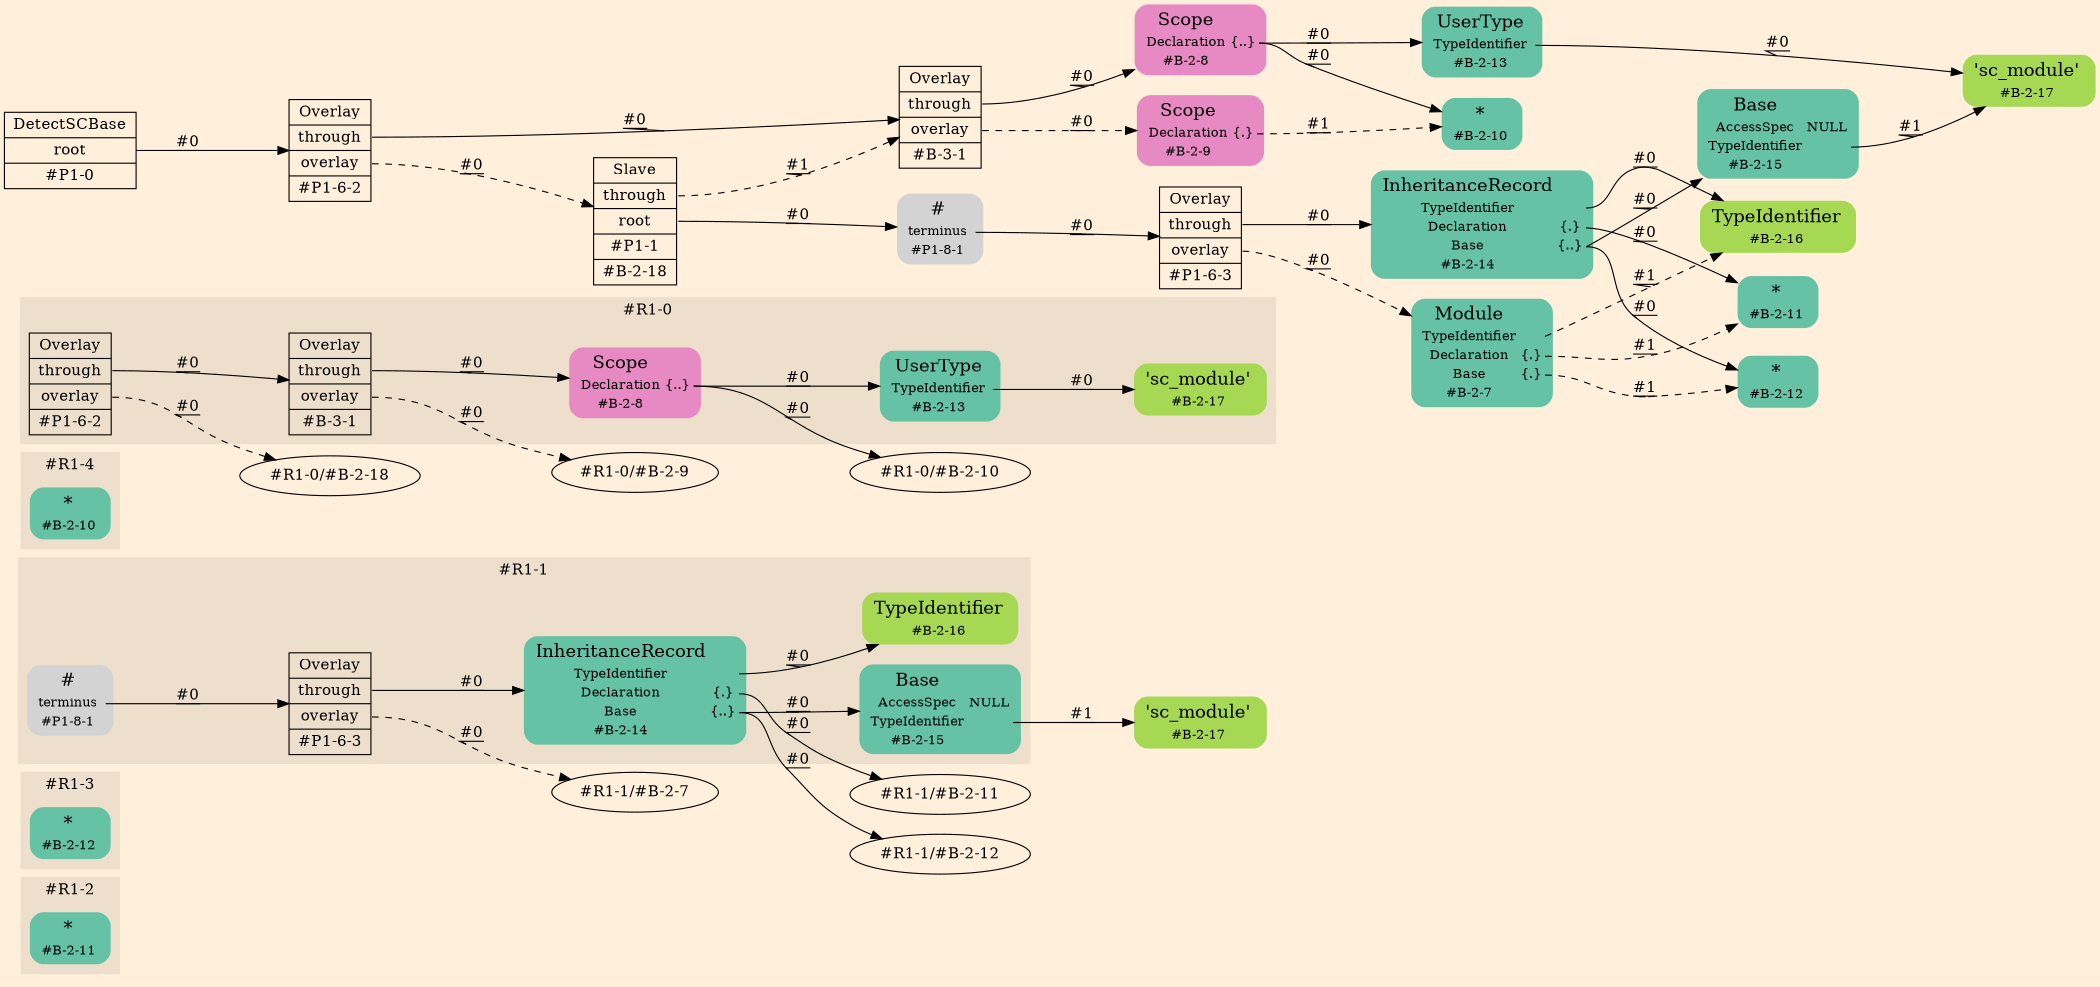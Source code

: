 digraph Inferno {
graph [
rankdir = "LR"
ranksep = 1.0
size = "14,20"
bgcolor = antiquewhite1
color = black
fontcolor = black
];
node [
];
subgraph "cluster#R1-2" {
label = "#R1-2"
style = "filled"
color = antiquewhite2
"#R1-2/#B-2-11" [
shape = "plaintext"
fillcolor = "/set28/1"
label = <<TABLE BORDER="0" CELLBORDER="0" CELLSPACING="0">
 <TR>
  <TD><FONT POINT-SIZE="16.0">*</FONT></TD>
  <TD></TD>
 </TR>
 <TR>
  <TD>#B-2-11</TD>
  <TD PORT="port0"></TD>
 </TR>
</TABLE>>
style = "rounded,filled"
fontsize = "12"
];
}
subgraph "cluster#R1-3" {
label = "#R1-3"
style = "filled"
color = antiquewhite2
"#R1-3/#B-2-12" [
shape = "plaintext"
fillcolor = "/set28/1"
label = <<TABLE BORDER="0" CELLBORDER="0" CELLSPACING="0">
 <TR>
  <TD><FONT POINT-SIZE="16.0">*</FONT></TD>
  <TD></TD>
 </TR>
 <TR>
  <TD>#B-2-12</TD>
  <TD PORT="port0"></TD>
 </TR>
</TABLE>>
style = "rounded,filled"
fontsize = "12"
];
}
"#R1-1/#B-2-17" [
shape = "plaintext"
fillcolor = "/set28/5"
label = <<TABLE BORDER="0" CELLBORDER="0" CELLSPACING="0">
 <TR>
  <TD><FONT POINT-SIZE="16.0">'sc_module'</FONT></TD>
  <TD></TD>
 </TR>
 <TR>
  <TD>#B-2-17</TD>
  <TD PORT="port0"></TD>
 </TR>
</TABLE>>
style = "rounded,filled"
fontsize = "12"
];
subgraph "cluster#R1-1" {
label = "#R1-1"
style = "filled"
color = antiquewhite2
"#R1-1/#B-2-16" [
shape = "plaintext"
fillcolor = "/set28/5"
label = <<TABLE BORDER="0" CELLBORDER="0" CELLSPACING="0">
 <TR>
  <TD><FONT POINT-SIZE="16.0">TypeIdentifier</FONT></TD>
  <TD></TD>
 </TR>
 <TR>
  <TD>#B-2-16</TD>
  <TD PORT="port0"></TD>
 </TR>
</TABLE>>
style = "rounded,filled"
fontsize = "12"
];
"#R1-1/#P1-8-1" [
shape = "plaintext"
label = <<TABLE BORDER="0" CELLBORDER="0" CELLSPACING="0">
 <TR>
  <TD><FONT POINT-SIZE="16.0">#</FONT></TD>
  <TD></TD>
 </TR>
 <TR>
  <TD>terminus</TD>
  <TD PORT="port0"></TD>
 </TR>
 <TR>
  <TD>#P1-8-1</TD>
  <TD PORT="port1"></TD>
 </TR>
</TABLE>>
style = "rounded,filled"
fontsize = "12"
];
"#R1-1/#B-2-15" [
shape = "plaintext"
fillcolor = "/set28/1"
label = <<TABLE BORDER="0" CELLBORDER="0" CELLSPACING="0">
 <TR>
  <TD><FONT POINT-SIZE="16.0">Base</FONT></TD>
  <TD></TD>
 </TR>
 <TR>
  <TD>AccessSpec</TD>
  <TD PORT="port0">NULL</TD>
 </TR>
 <TR>
  <TD>TypeIdentifier</TD>
  <TD PORT="port1"></TD>
 </TR>
 <TR>
  <TD>#B-2-15</TD>
  <TD PORT="port2"></TD>
 </TR>
</TABLE>>
style = "rounded,filled"
fontsize = "12"
];
"#R1-1/#B-2-14" [
shape = "plaintext"
fillcolor = "/set28/1"
label = <<TABLE BORDER="0" CELLBORDER="0" CELLSPACING="0">
 <TR>
  <TD><FONT POINT-SIZE="16.0">InheritanceRecord</FONT></TD>
  <TD></TD>
 </TR>
 <TR>
  <TD>TypeIdentifier</TD>
  <TD PORT="port0"></TD>
 </TR>
 <TR>
  <TD>Declaration</TD>
  <TD PORT="port1">{.}</TD>
 </TR>
 <TR>
  <TD>Base</TD>
  <TD PORT="port2">{..}</TD>
 </TR>
 <TR>
  <TD>#B-2-14</TD>
  <TD PORT="port3"></TD>
 </TR>
</TABLE>>
style = "rounded,filled"
fontsize = "12"
];
"#R1-1/#P1-6-3" [
shape = "record"
fillcolor = antiquewhite2
label = "<fixed> Overlay | <port0> through | <port1> overlay | <port2> #P1-6-3"
style = "filled"
fontsize = "14"
color = black
fontcolor = black
];
}
subgraph "cluster#R1-4" {
label = "#R1-4"
style = "filled"
color = antiquewhite2
"#R1-4/#B-2-10" [
shape = "plaintext"
fillcolor = "/set28/1"
label = <<TABLE BORDER="0" CELLBORDER="0" CELLSPACING="0">
 <TR>
  <TD><FONT POINT-SIZE="16.0">*</FONT></TD>
  <TD></TD>
 </TR>
 <TR>
  <TD>#B-2-10</TD>
  <TD PORT="port0"></TD>
 </TR>
</TABLE>>
style = "rounded,filled"
fontsize = "12"
];
}
subgraph "cluster#R1-0" {
label = "#R1-0"
style = "filled"
color = antiquewhite2
"#R1-0/#B-2-17" [
shape = "plaintext"
fillcolor = "/set28/5"
label = <<TABLE BORDER="0" CELLBORDER="0" CELLSPACING="0">
 <TR>
  <TD><FONT POINT-SIZE="16.0">'sc_module'</FONT></TD>
  <TD></TD>
 </TR>
 <TR>
  <TD>#B-2-17</TD>
  <TD PORT="port0"></TD>
 </TR>
</TABLE>>
style = "rounded,filled"
fontsize = "12"
];
"#R1-0/#B-2-13" [
shape = "plaintext"
fillcolor = "/set28/1"
label = <<TABLE BORDER="0" CELLBORDER="0" CELLSPACING="0">
 <TR>
  <TD><FONT POINT-SIZE="16.0">UserType</FONT></TD>
  <TD></TD>
 </TR>
 <TR>
  <TD>TypeIdentifier</TD>
  <TD PORT="port0"></TD>
 </TR>
 <TR>
  <TD>#B-2-13</TD>
  <TD PORT="port1"></TD>
 </TR>
</TABLE>>
style = "rounded,filled"
fontsize = "12"
];
"#R1-0/#P1-6-2" [
shape = "record"
fillcolor = antiquewhite2
label = "<fixed> Overlay | <port0> through | <port1> overlay | <port2> #P1-6-2"
style = "filled"
fontsize = "14"
color = black
fontcolor = black
];
"#R1-0/#B-2-8" [
shape = "plaintext"
fillcolor = "/set28/4"
label = <<TABLE BORDER="0" CELLBORDER="0" CELLSPACING="0">
 <TR>
  <TD><FONT POINT-SIZE="16.0">Scope</FONT></TD>
  <TD></TD>
 </TR>
 <TR>
  <TD>Declaration</TD>
  <TD PORT="port0">{..}</TD>
 </TR>
 <TR>
  <TD>#B-2-8</TD>
  <TD PORT="port1"></TD>
 </TR>
</TABLE>>
style = "rounded,filled"
fontsize = "12"
];
"#R1-0/#B-3-1" [
shape = "record"
fillcolor = antiquewhite2
label = "<fixed> Overlay | <port0> through | <port1> overlay | <port2> #B-3-1"
style = "filled"
fontsize = "14"
color = black
fontcolor = black
];
}
"CR#P1-0" [
shape = "record"
fillcolor = antiquewhite1
label = "<fixed> DetectSCBase | <port0> root | <port1> #P1-0"
style = "filled"
fontsize = "14"
color = black
fontcolor = black
];
"#P1-6-2" [
shape = "record"
fillcolor = antiquewhite1
label = "<fixed> Overlay | <port0> through | <port1> overlay | <port2> #P1-6-2"
style = "filled"
fontsize = "14"
color = black
fontcolor = black
];
"#B-3-1" [
shape = "record"
fillcolor = antiquewhite1
label = "<fixed> Overlay | <port0> through | <port1> overlay | <port2> #B-3-1"
style = "filled"
fontsize = "14"
color = black
fontcolor = black
];
"#B-2-8" [
shape = "plaintext"
fillcolor = "/set28/4"
label = <<TABLE BORDER="0" CELLBORDER="0" CELLSPACING="0">
 <TR>
  <TD><FONT POINT-SIZE="16.0">Scope</FONT></TD>
  <TD></TD>
 </TR>
 <TR>
  <TD>Declaration</TD>
  <TD PORT="port0">{..}</TD>
 </TR>
 <TR>
  <TD>#B-2-8</TD>
  <TD PORT="port1"></TD>
 </TR>
</TABLE>>
style = "rounded,filled"
fontsize = "12"
];
"#B-2-10" [
shape = "plaintext"
fillcolor = "/set28/1"
label = <<TABLE BORDER="0" CELLBORDER="0" CELLSPACING="0">
 <TR>
  <TD><FONT POINT-SIZE="16.0">*</FONT></TD>
  <TD></TD>
 </TR>
 <TR>
  <TD>#B-2-10</TD>
  <TD PORT="port0"></TD>
 </TR>
</TABLE>>
style = "rounded,filled"
fontsize = "12"
];
"#B-2-13" [
shape = "plaintext"
fillcolor = "/set28/1"
label = <<TABLE BORDER="0" CELLBORDER="0" CELLSPACING="0">
 <TR>
  <TD><FONT POINT-SIZE="16.0">UserType</FONT></TD>
  <TD></TD>
 </TR>
 <TR>
  <TD>TypeIdentifier</TD>
  <TD PORT="port0"></TD>
 </TR>
 <TR>
  <TD>#B-2-13</TD>
  <TD PORT="port1"></TD>
 </TR>
</TABLE>>
style = "rounded,filled"
fontsize = "12"
];
"#B-2-17" [
shape = "plaintext"
fillcolor = "/set28/5"
label = <<TABLE BORDER="0" CELLBORDER="0" CELLSPACING="0">
 <TR>
  <TD><FONT POINT-SIZE="16.0">'sc_module'</FONT></TD>
  <TD></TD>
 </TR>
 <TR>
  <TD>#B-2-17</TD>
  <TD PORT="port0"></TD>
 </TR>
</TABLE>>
style = "rounded,filled"
fontsize = "12"
];
"#B-2-9" [
shape = "plaintext"
fillcolor = "/set28/4"
label = <<TABLE BORDER="0" CELLBORDER="0" CELLSPACING="0">
 <TR>
  <TD><FONT POINT-SIZE="16.0">Scope</FONT></TD>
  <TD></TD>
 </TR>
 <TR>
  <TD>Declaration</TD>
  <TD PORT="port0">{.}</TD>
 </TR>
 <TR>
  <TD>#B-2-9</TD>
  <TD PORT="port1"></TD>
 </TR>
</TABLE>>
style = "rounded,filled"
fontsize = "12"
];
"#B-2-18" [
shape = "record"
fillcolor = antiquewhite1
label = "<fixed> Slave | <port0> through | <port1> root | <port2> #P1-1 | <port3> #B-2-18"
style = "filled"
fontsize = "14"
color = black
fontcolor = black
];
"#P1-8-1" [
shape = "plaintext"
label = <<TABLE BORDER="0" CELLBORDER="0" CELLSPACING="0">
 <TR>
  <TD><FONT POINT-SIZE="16.0">#</FONT></TD>
  <TD></TD>
 </TR>
 <TR>
  <TD>terminus</TD>
  <TD PORT="port0"></TD>
 </TR>
 <TR>
  <TD>#P1-8-1</TD>
  <TD PORT="port1"></TD>
 </TR>
</TABLE>>
style = "rounded,filled"
fontsize = "12"
];
"#P1-6-3" [
shape = "record"
fillcolor = antiquewhite1
label = "<fixed> Overlay | <port0> through | <port1> overlay | <port2> #P1-6-3"
style = "filled"
fontsize = "14"
color = black
fontcolor = black
];
"#B-2-14" [
shape = "plaintext"
fillcolor = "/set28/1"
label = <<TABLE BORDER="0" CELLBORDER="0" CELLSPACING="0">
 <TR>
  <TD><FONT POINT-SIZE="16.0">InheritanceRecord</FONT></TD>
  <TD></TD>
 </TR>
 <TR>
  <TD>TypeIdentifier</TD>
  <TD PORT="port0"></TD>
 </TR>
 <TR>
  <TD>Declaration</TD>
  <TD PORT="port1">{.}</TD>
 </TR>
 <TR>
  <TD>Base</TD>
  <TD PORT="port2">{..}</TD>
 </TR>
 <TR>
  <TD>#B-2-14</TD>
  <TD PORT="port3"></TD>
 </TR>
</TABLE>>
style = "rounded,filled"
fontsize = "12"
];
"#B-2-16" [
shape = "plaintext"
fillcolor = "/set28/5"
label = <<TABLE BORDER="0" CELLBORDER="0" CELLSPACING="0">
 <TR>
  <TD><FONT POINT-SIZE="16.0">TypeIdentifier</FONT></TD>
  <TD></TD>
 </TR>
 <TR>
  <TD>#B-2-16</TD>
  <TD PORT="port0"></TD>
 </TR>
</TABLE>>
style = "rounded,filled"
fontsize = "12"
];
"#B-2-11" [
shape = "plaintext"
fillcolor = "/set28/1"
label = <<TABLE BORDER="0" CELLBORDER="0" CELLSPACING="0">
 <TR>
  <TD><FONT POINT-SIZE="16.0">*</FONT></TD>
  <TD></TD>
 </TR>
 <TR>
  <TD>#B-2-11</TD>
  <TD PORT="port0"></TD>
 </TR>
</TABLE>>
style = "rounded,filled"
fontsize = "12"
];
"#B-2-12" [
shape = "plaintext"
fillcolor = "/set28/1"
label = <<TABLE BORDER="0" CELLBORDER="0" CELLSPACING="0">
 <TR>
  <TD><FONT POINT-SIZE="16.0">*</FONT></TD>
  <TD></TD>
 </TR>
 <TR>
  <TD>#B-2-12</TD>
  <TD PORT="port0"></TD>
 </TR>
</TABLE>>
style = "rounded,filled"
fontsize = "12"
];
"#B-2-15" [
shape = "plaintext"
fillcolor = "/set28/1"
label = <<TABLE BORDER="0" CELLBORDER="0" CELLSPACING="0">
 <TR>
  <TD><FONT POINT-SIZE="16.0">Base</FONT></TD>
  <TD></TD>
 </TR>
 <TR>
  <TD>AccessSpec</TD>
  <TD PORT="port0">NULL</TD>
 </TR>
 <TR>
  <TD>TypeIdentifier</TD>
  <TD PORT="port1"></TD>
 </TR>
 <TR>
  <TD>#B-2-15</TD>
  <TD PORT="port2"></TD>
 </TR>
</TABLE>>
style = "rounded,filled"
fontsize = "12"
];
"#B-2-7" [
shape = "plaintext"
fillcolor = "/set28/1"
label = <<TABLE BORDER="0" CELLBORDER="0" CELLSPACING="0">
 <TR>
  <TD><FONT POINT-SIZE="16.0">Module</FONT></TD>
  <TD></TD>
 </TR>
 <TR>
  <TD>TypeIdentifier</TD>
  <TD PORT="port0"></TD>
 </TR>
 <TR>
  <TD>Declaration</TD>
  <TD PORT="port1">{.}</TD>
 </TR>
 <TR>
  <TD>Base</TD>
  <TD PORT="port2">{.}</TD>
 </TR>
 <TR>
  <TD>#B-2-7</TD>
  <TD PORT="port3"></TD>
 </TR>
</TABLE>>
style = "rounded,filled"
fontsize = "12"
];
"CR#P1-0":port0 -> "#P1-6-2" [style="solid"
label = "#0"
decorate = true
color = black
fontcolor = black
];
"#P1-6-2":port0 -> "#B-3-1" [style="solid"
label = "#0"
decorate = true
color = black
fontcolor = black
];
"#P1-6-2":port1 -> "#B-2-18" [style="dashed"
label = "#0"
decorate = true
color = black
fontcolor = black
];
"#B-3-1":port0 -> "#B-2-8" [style="solid"
label = "#0"
decorate = true
color = black
fontcolor = black
];
"#B-3-1":port1 -> "#B-2-9" [style="dashed"
label = "#0"
decorate = true
color = black
fontcolor = black
];
"#B-2-8":port0 -> "#B-2-10" [style="solid"
label = "#0"
decorate = true
color = black
fontcolor = black
];
"#B-2-8":port0 -> "#B-2-13" [style="solid"
label = "#0"
decorate = true
color = black
fontcolor = black
];
"#B-2-13":port0 -> "#B-2-17" [style="solid"
label = "#0"
decorate = true
color = black
fontcolor = black
];
"#B-2-9":port0 -> "#B-2-10" [style="dashed"
label = "#1"
decorate = true
color = black
fontcolor = black
];
"#B-2-18":port0 -> "#B-3-1" [style="dashed"
label = "#1"
decorate = true
color = black
fontcolor = black
];
"#B-2-18":port1 -> "#P1-8-1" [style="solid"
label = "#0"
decorate = true
color = black
fontcolor = black
];
"#P1-8-1":port0 -> "#P1-6-3" [style="solid"
label = "#0"
decorate = true
color = black
fontcolor = black
];
"#P1-6-3":port0 -> "#B-2-14" [style="solid"
label = "#0"
decorate = true
color = black
fontcolor = black
];
"#P1-6-3":port1 -> "#B-2-7" [style="dashed"
label = "#0"
decorate = true
color = black
fontcolor = black
];
"#B-2-14":port0 -> "#B-2-16" [style="solid"
label = "#0"
decorate = true
color = black
fontcolor = black
];
"#B-2-14":port1 -> "#B-2-11" [style="solid"
label = "#0"
decorate = true
color = black
fontcolor = black
];
"#B-2-14":port2 -> "#B-2-12" [style="solid"
label = "#0"
decorate = true
color = black
fontcolor = black
];
"#B-2-14":port2 -> "#B-2-15" [style="solid"
label = "#0"
decorate = true
color = black
fontcolor = black
];
"#B-2-15":port1 -> "#B-2-17" [style="solid"
label = "#1"
decorate = true
color = black
fontcolor = black
];
"#B-2-7":port0 -> "#B-2-16" [style="dashed"
label = "#1"
decorate = true
color = black
fontcolor = black
];
"#B-2-7":port1 -> "#B-2-11" [style="dashed"
label = "#1"
decorate = true
color = black
fontcolor = black
];
"#B-2-7":port2 -> "#B-2-12" [style="dashed"
label = "#1"
decorate = true
color = black
fontcolor = black
];
"#R1-0/#B-2-13":port0 -> "#R1-0/#B-2-17" [style="solid"
label = "#0"
decorate = true
color = black
fontcolor = black
];
"#R1-0/#P1-6-2":port0 -> "#R1-0/#B-3-1" [style="solid"
label = "#0"
decorate = true
color = black
fontcolor = black
];
"#R1-0/#P1-6-2":port1 -> "#R1-0/#B-2-18" [style="dashed"
label = "#0"
decorate = true
color = black
fontcolor = black
];
"#R1-0/#B-2-8":port0 -> "#R1-0/#B-2-10" [style="solid"
label = "#0"
decorate = true
color = black
fontcolor = black
];
"#R1-0/#B-2-8":port0 -> "#R1-0/#B-2-13" [style="solid"
label = "#0"
decorate = true
color = black
fontcolor = black
];
"#R1-0/#B-3-1":port0 -> "#R1-0/#B-2-8" [style="solid"
label = "#0"
decorate = true
color = black
fontcolor = black
];
"#R1-0/#B-3-1":port1 -> "#R1-0/#B-2-9" [style="dashed"
label = "#0"
decorate = true
color = black
fontcolor = black
];
"#R1-1/#P1-8-1":port0 -> "#R1-1/#P1-6-3" [style="solid"
label = "#0"
decorate = true
color = black
fontcolor = black
];
"#R1-1/#B-2-15":port1 -> "#R1-1/#B-2-17" [style="solid"
label = "#1"
decorate = true
color = black
fontcolor = black
];
"#R1-1/#B-2-14":port0 -> "#R1-1/#B-2-16" [style="solid"
label = "#0"
decorate = true
color = black
fontcolor = black
];
"#R1-1/#B-2-14":port1 -> "#R1-1/#B-2-11" [style="solid"
label = "#0"
decorate = true
color = black
fontcolor = black
];
"#R1-1/#B-2-14":port2 -> "#R1-1/#B-2-12" [style="solid"
label = "#0"
decorate = true
color = black
fontcolor = black
];
"#R1-1/#B-2-14":port2 -> "#R1-1/#B-2-15" [style="solid"
label = "#0"
decorate = true
color = black
fontcolor = black
];
"#R1-1/#P1-6-3":port0 -> "#R1-1/#B-2-14" [style="solid"
label = "#0"
decorate = true
color = black
fontcolor = black
];
"#R1-1/#P1-6-3":port1 -> "#R1-1/#B-2-7" [style="dashed"
label = "#0"
decorate = true
color = black
fontcolor = black
];
}
